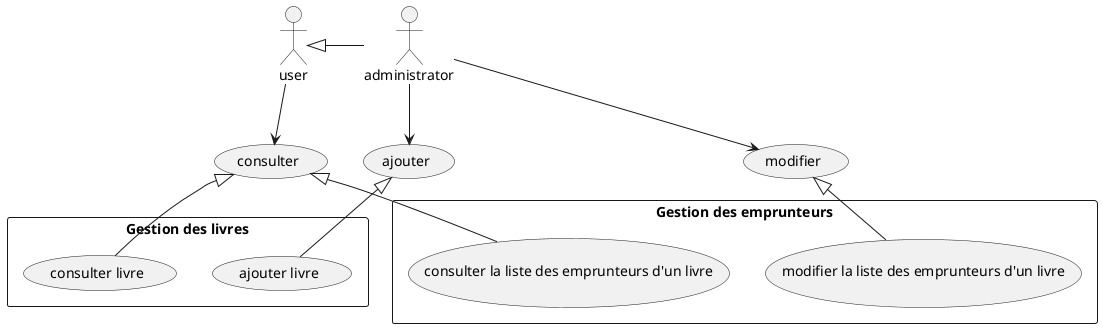 @startuml
'https://plantuml.com/use-case-diagram
actor user
actor administrator

usecase "consulter" as cons
usecase "modifier" as update
usecase "ajouter" as add

rectangle "Gestion des livres" {
    usecase "consulter livre" as bookCons
    usecase "ajouter livre" as addBook
}

rectangle "Gestion des emprunteurs" {
    usecase "consulter la liste des emprunteurs d'un livre" as borrowerList
    usecase "modifier la liste des emprunteurs d'un livre" as borrowerUpdate
}

cons <|-- bookCons
cons <|-right- borrowerList
add <|-- addBook
update <|-- borrowerUpdate
administrator -left-|> user

user --> cons
administrator --> add
administrator --> update

@enduml